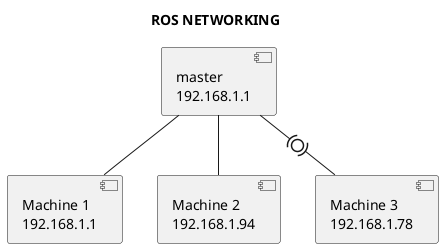 @startuml
title "ROS NETWORKING"
cloud [master\n192.168.1.1] as master
component [Machine 1\n192.168.1.1] as mac1
component [Machine 2\n192.168.1.94] as mac2
component [Machine 3\n192.168.1.78] as mac3

master -- mac1
master -- mac2
master -(0)- mac3
@enduml
